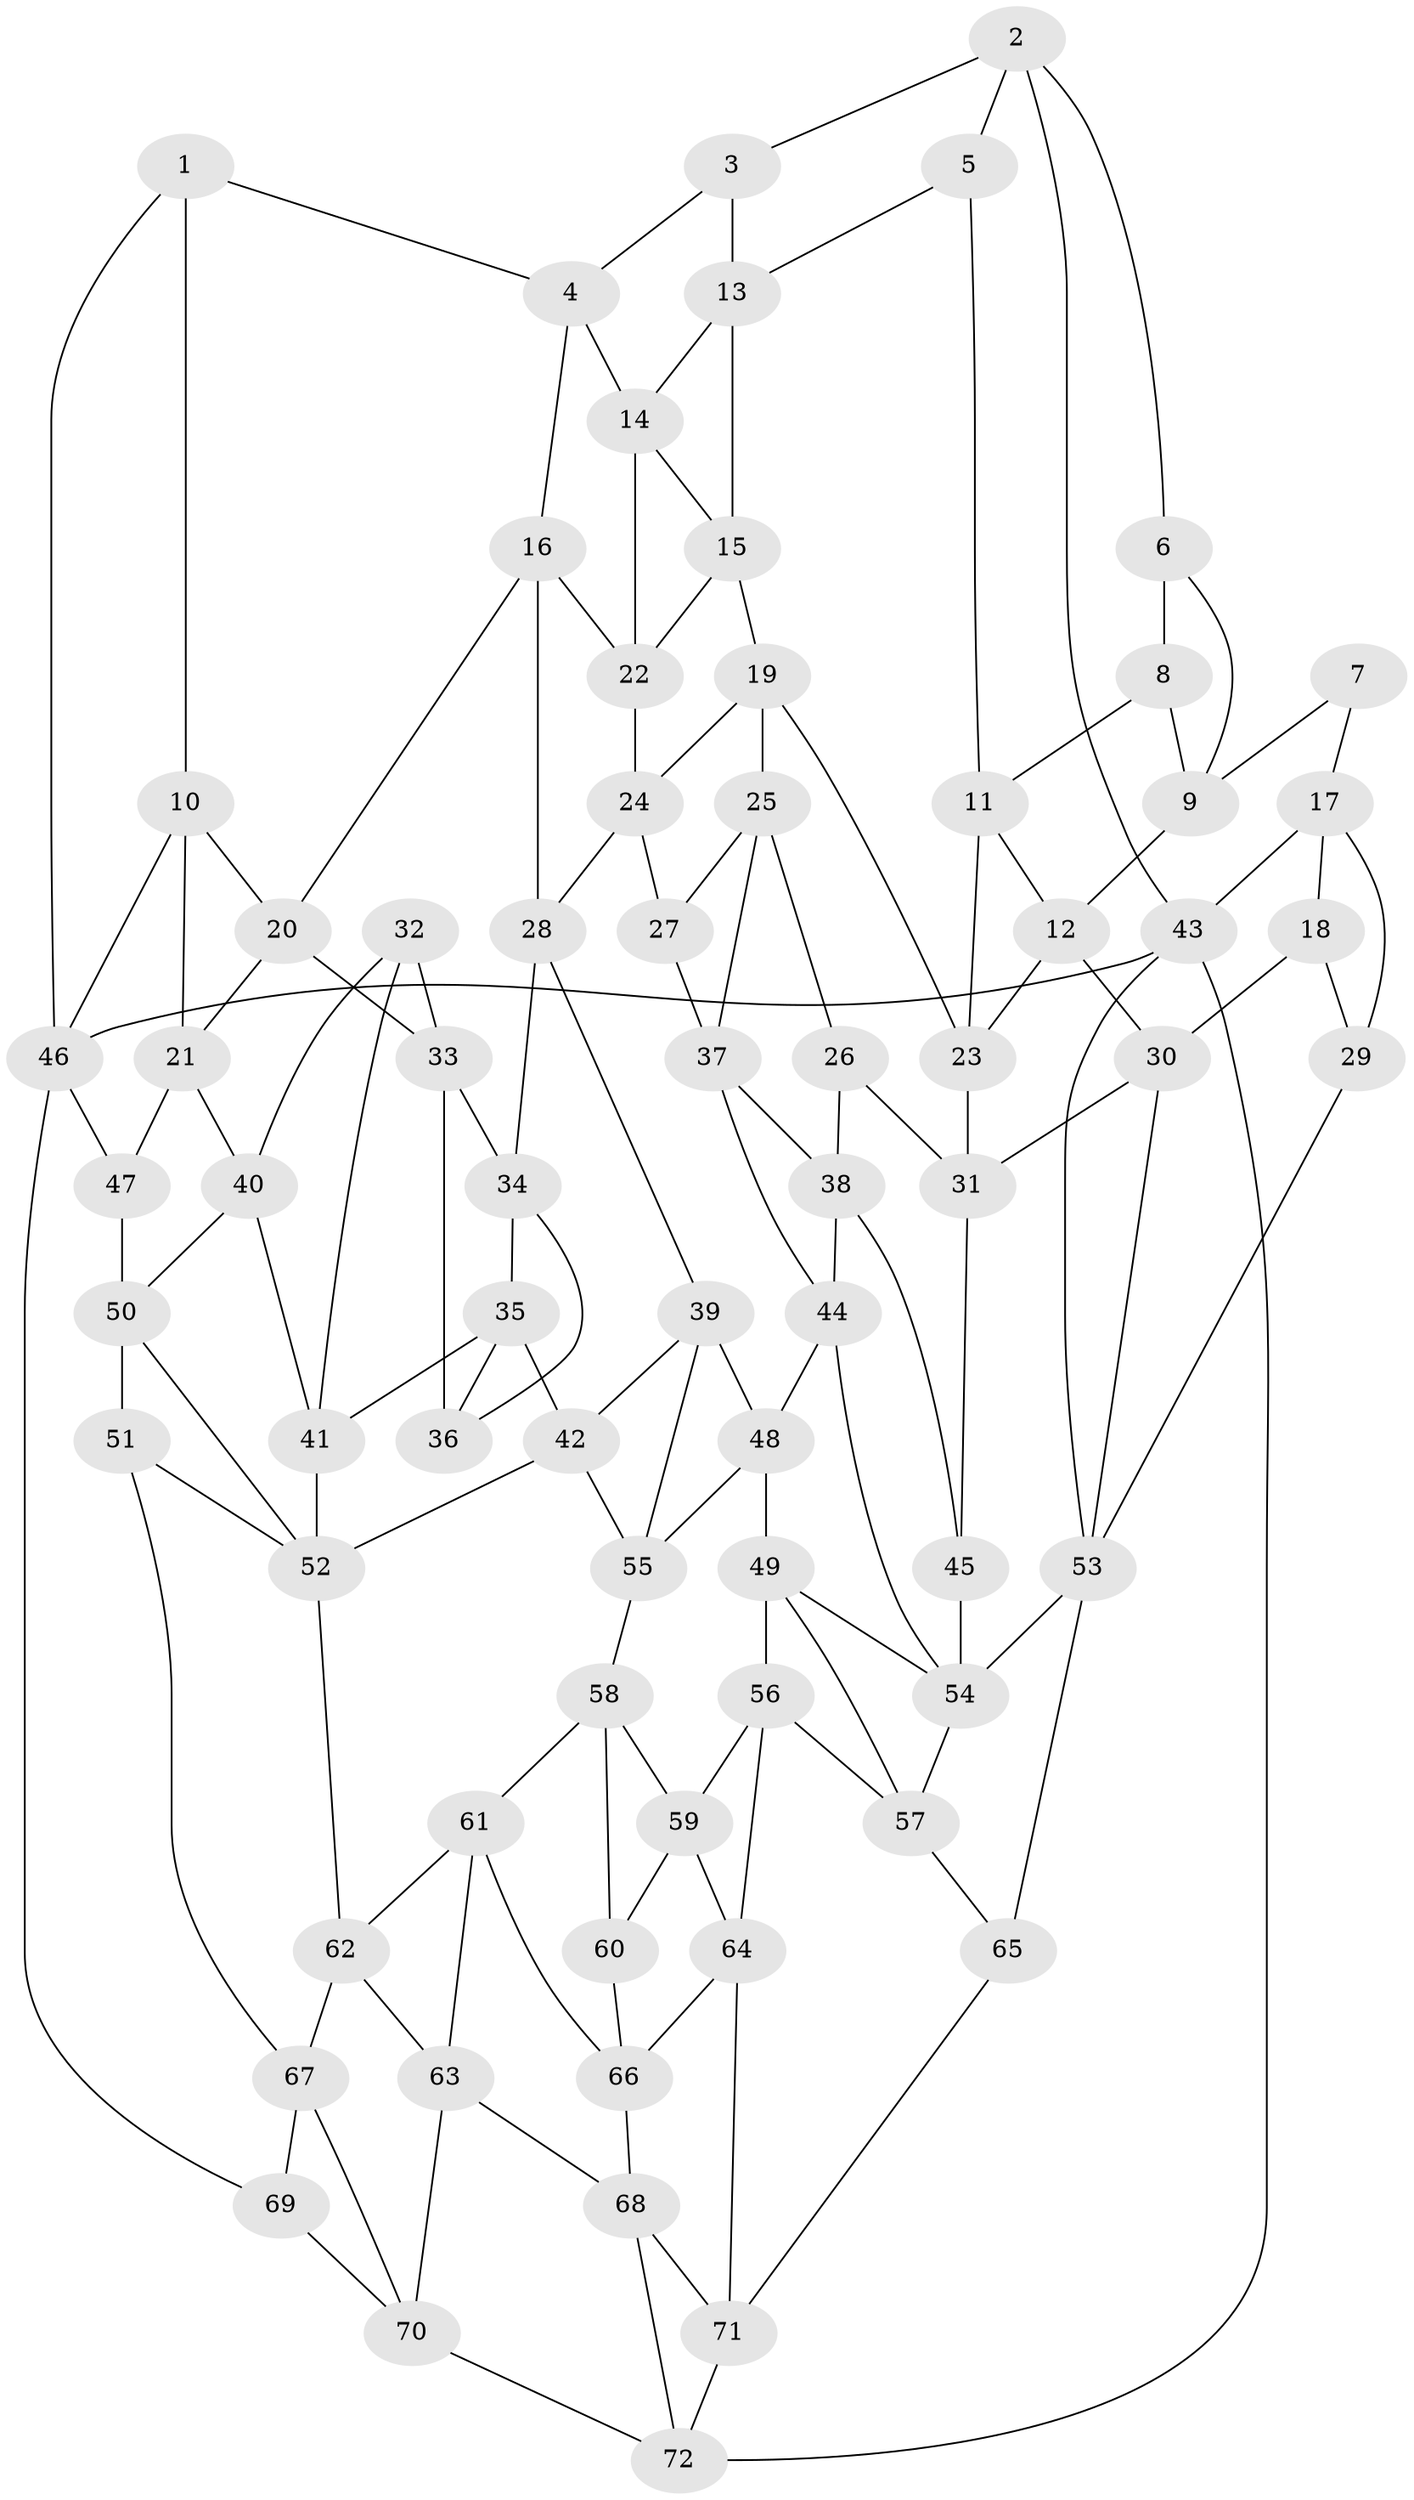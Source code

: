 // original degree distribution, {3: 0.020833333333333332, 4: 0.2569444444444444, 6: 0.2569444444444444, 5: 0.4652777777777778}
// Generated by graph-tools (version 1.1) at 2025/51/03/09/25 03:51:07]
// undirected, 72 vertices, 137 edges
graph export_dot {
graph [start="1"]
  node [color=gray90,style=filled];
  1;
  2;
  3;
  4;
  5;
  6;
  7;
  8;
  9;
  10;
  11;
  12;
  13;
  14;
  15;
  16;
  17;
  18;
  19;
  20;
  21;
  22;
  23;
  24;
  25;
  26;
  27;
  28;
  29;
  30;
  31;
  32;
  33;
  34;
  35;
  36;
  37;
  38;
  39;
  40;
  41;
  42;
  43;
  44;
  45;
  46;
  47;
  48;
  49;
  50;
  51;
  52;
  53;
  54;
  55;
  56;
  57;
  58;
  59;
  60;
  61;
  62;
  63;
  64;
  65;
  66;
  67;
  68;
  69;
  70;
  71;
  72;
  1 -- 4 [weight=1.0];
  1 -- 10 [weight=1.0];
  1 -- 46 [weight=1.0];
  2 -- 3 [weight=1.0];
  2 -- 5 [weight=1.0];
  2 -- 6 [weight=1.0];
  2 -- 43 [weight=1.0];
  3 -- 4 [weight=1.0];
  3 -- 13 [weight=1.0];
  4 -- 14 [weight=1.0];
  4 -- 16 [weight=1.0];
  5 -- 11 [weight=1.0];
  5 -- 13 [weight=1.0];
  6 -- 8 [weight=1.0];
  6 -- 9 [weight=1.0];
  7 -- 9 [weight=1.0];
  7 -- 17 [weight=1.0];
  8 -- 9 [weight=1.0];
  8 -- 11 [weight=1.0];
  9 -- 12 [weight=1.0];
  10 -- 20 [weight=1.0];
  10 -- 21 [weight=1.0];
  10 -- 46 [weight=1.0];
  11 -- 12 [weight=1.0];
  11 -- 23 [weight=1.0];
  12 -- 23 [weight=1.0];
  12 -- 30 [weight=1.0];
  13 -- 14 [weight=1.0];
  13 -- 15 [weight=1.0];
  14 -- 15 [weight=1.0];
  14 -- 22 [weight=1.0];
  15 -- 19 [weight=1.0];
  15 -- 22 [weight=1.0];
  16 -- 20 [weight=1.0];
  16 -- 22 [weight=1.0];
  16 -- 28 [weight=1.0];
  17 -- 18 [weight=1.0];
  17 -- 29 [weight=1.0];
  17 -- 43 [weight=1.0];
  18 -- 29 [weight=1.0];
  18 -- 30 [weight=1.0];
  19 -- 23 [weight=1.0];
  19 -- 24 [weight=1.0];
  19 -- 25 [weight=1.0];
  20 -- 21 [weight=1.0];
  20 -- 33 [weight=1.0];
  21 -- 40 [weight=1.0];
  21 -- 47 [weight=1.0];
  22 -- 24 [weight=1.0];
  23 -- 31 [weight=1.0];
  24 -- 27 [weight=1.0];
  24 -- 28 [weight=1.0];
  25 -- 26 [weight=1.0];
  25 -- 27 [weight=1.0];
  25 -- 37 [weight=1.0];
  26 -- 31 [weight=1.0];
  26 -- 38 [weight=1.0];
  27 -- 37 [weight=1.0];
  28 -- 34 [weight=1.0];
  28 -- 39 [weight=1.0];
  29 -- 53 [weight=1.0];
  30 -- 31 [weight=1.0];
  30 -- 53 [weight=1.0];
  31 -- 45 [weight=1.0];
  32 -- 33 [weight=1.0];
  32 -- 40 [weight=1.0];
  32 -- 41 [weight=1.0];
  33 -- 34 [weight=1.0];
  33 -- 36 [weight=1.0];
  34 -- 35 [weight=1.0];
  34 -- 36 [weight=1.0];
  35 -- 36 [weight=1.0];
  35 -- 41 [weight=1.0];
  35 -- 42 [weight=1.0];
  37 -- 38 [weight=1.0];
  37 -- 44 [weight=1.0];
  38 -- 44 [weight=1.0];
  38 -- 45 [weight=1.0];
  39 -- 42 [weight=1.0];
  39 -- 48 [weight=1.0];
  39 -- 55 [weight=1.0];
  40 -- 41 [weight=1.0];
  40 -- 50 [weight=1.0];
  41 -- 52 [weight=1.0];
  42 -- 52 [weight=1.0];
  42 -- 55 [weight=1.0];
  43 -- 46 [weight=2.0];
  43 -- 53 [weight=1.0];
  43 -- 72 [weight=1.0];
  44 -- 48 [weight=1.0];
  44 -- 54 [weight=1.0];
  45 -- 54 [weight=2.0];
  46 -- 47 [weight=1.0];
  46 -- 69 [weight=1.0];
  47 -- 50 [weight=2.0];
  48 -- 49 [weight=1.0];
  48 -- 55 [weight=1.0];
  49 -- 54 [weight=1.0];
  49 -- 56 [weight=1.0];
  49 -- 57 [weight=1.0];
  50 -- 51 [weight=1.0];
  50 -- 52 [weight=1.0];
  51 -- 52 [weight=1.0];
  51 -- 67 [weight=1.0];
  52 -- 62 [weight=1.0];
  53 -- 54 [weight=1.0];
  53 -- 65 [weight=2.0];
  54 -- 57 [weight=1.0];
  55 -- 58 [weight=1.0];
  56 -- 57 [weight=1.0];
  56 -- 59 [weight=1.0];
  56 -- 64 [weight=1.0];
  57 -- 65 [weight=1.0];
  58 -- 59 [weight=1.0];
  58 -- 60 [weight=1.0];
  58 -- 61 [weight=1.0];
  59 -- 60 [weight=1.0];
  59 -- 64 [weight=1.0];
  60 -- 66 [weight=1.0];
  61 -- 62 [weight=1.0];
  61 -- 63 [weight=1.0];
  61 -- 66 [weight=1.0];
  62 -- 63 [weight=1.0];
  62 -- 67 [weight=1.0];
  63 -- 68 [weight=1.0];
  63 -- 70 [weight=1.0];
  64 -- 66 [weight=1.0];
  64 -- 71 [weight=1.0];
  65 -- 71 [weight=1.0];
  66 -- 68 [weight=1.0];
  67 -- 69 [weight=1.0];
  67 -- 70 [weight=1.0];
  68 -- 71 [weight=1.0];
  68 -- 72 [weight=1.0];
  69 -- 70 [weight=1.0];
  70 -- 72 [weight=1.0];
  71 -- 72 [weight=1.0];
}
